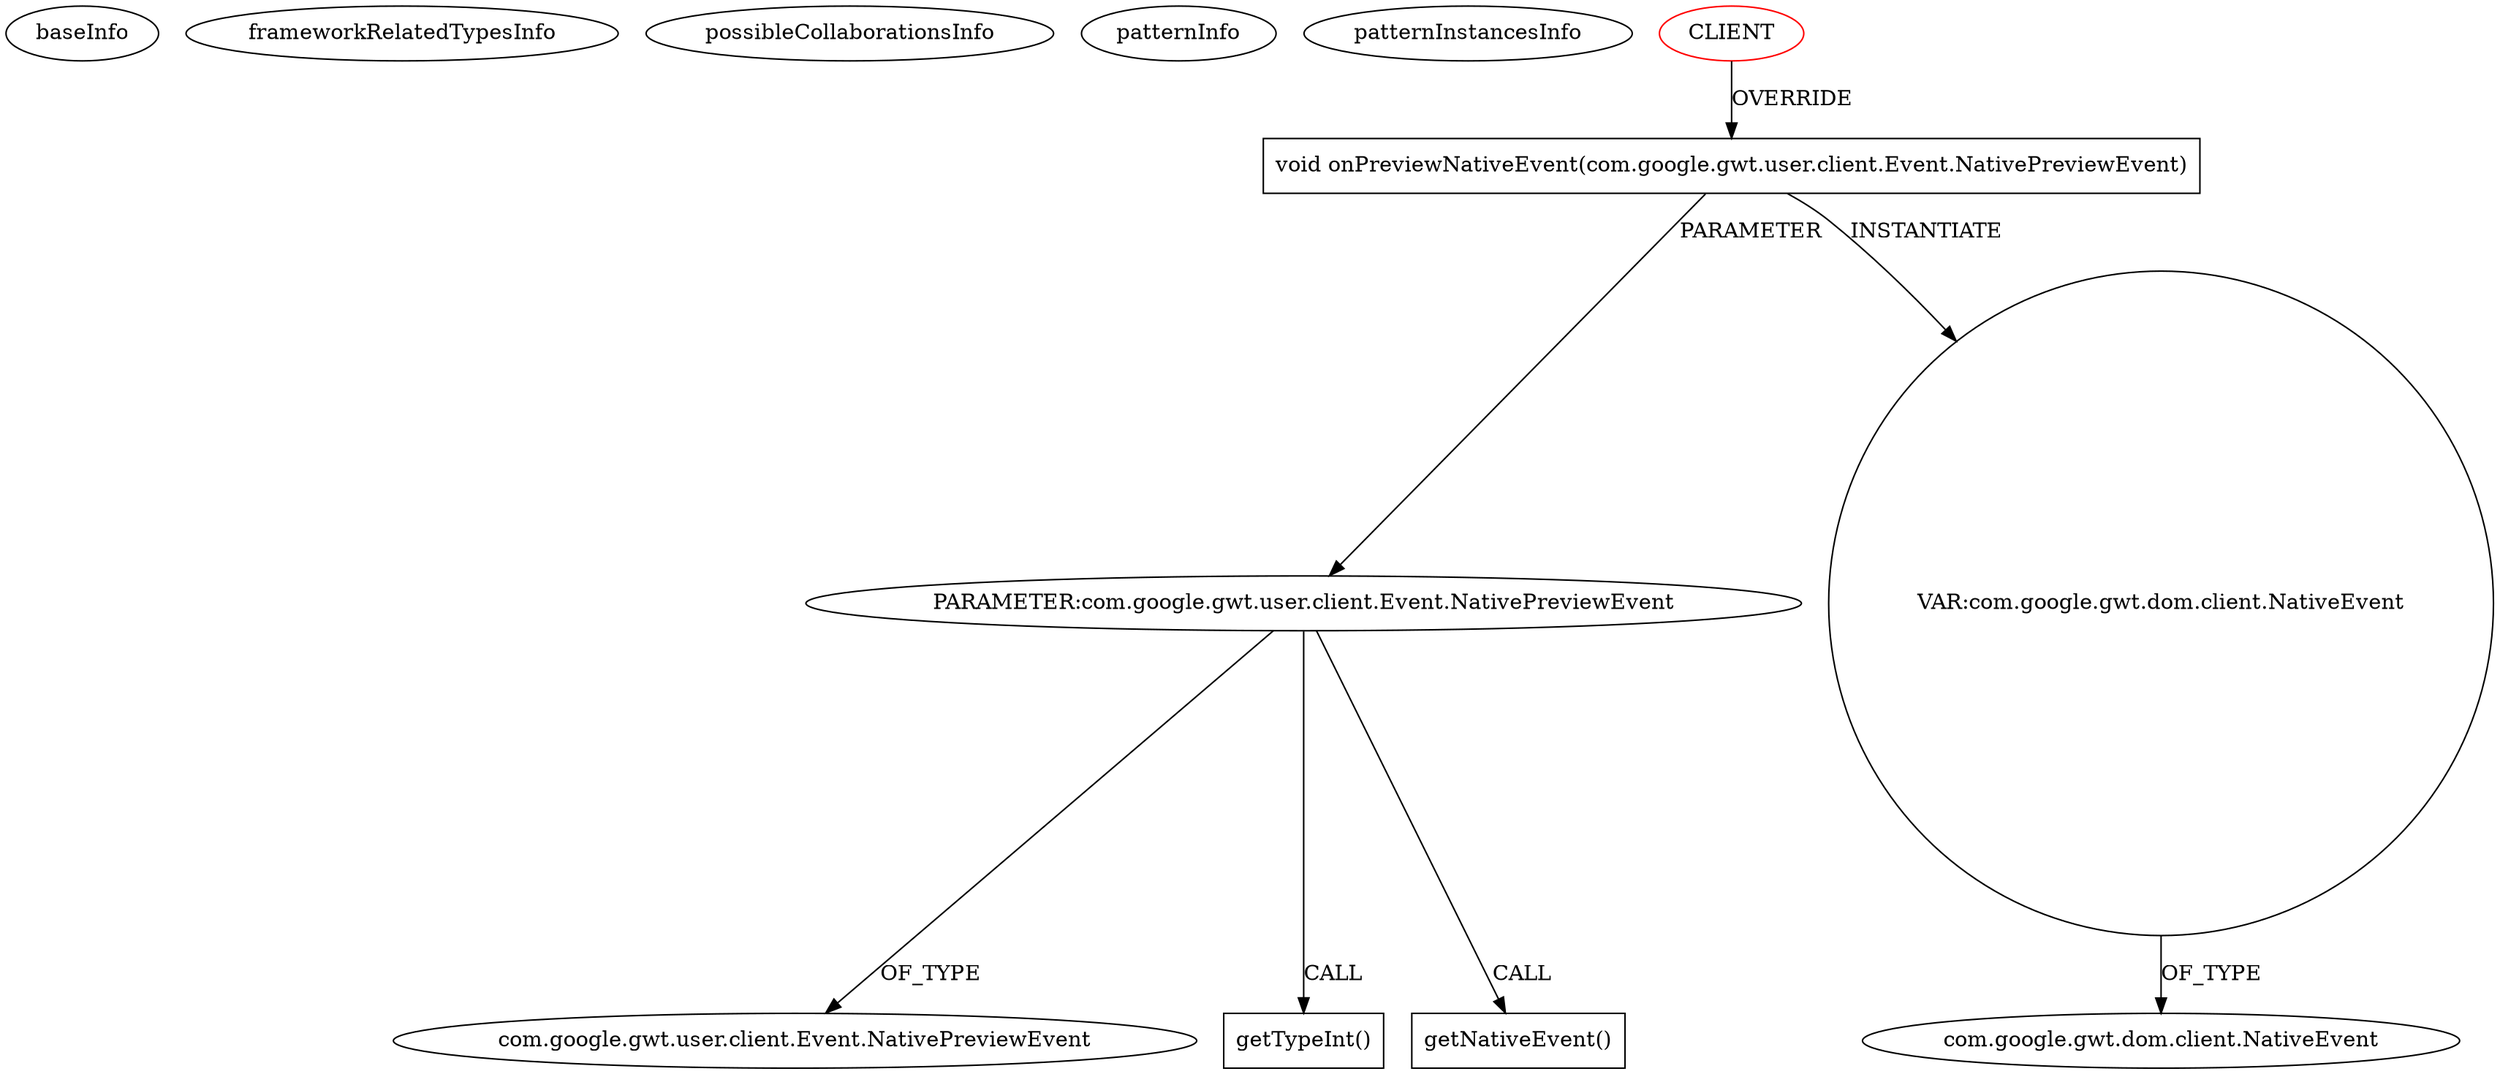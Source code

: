 digraph {
baseInfo[graphId=1376,category="pattern",isAnonymous=false,possibleRelation=false]
frameworkRelatedTypesInfo[]
possibleCollaborationsInfo[]
patternInfo[frequency=2.0,patternRootClient=0]
patternInstancesInfo[0="MainMain-ChatCafeine~/MainMain-ChatCafeine/ChatCafeine-master/ChatCafeine/src/sources/client/vue/coffeeRoom/DialogBoxVueUser.java~DialogBoxVueUser~261",1="joshuahe-MyWar~/joshuahe-MyWar/MyWar-master/src/com/joshua/client/MyWarController.java~MyWarController~3301"]
5[label="com.google.gwt.user.client.Event.NativePreviewEvent",vertexType="FRAMEWORK_CLASS_TYPE",isFrameworkType=false]
4[label="PARAMETER:com.google.gwt.user.client.Event.NativePreviewEvent",vertexType="PARAMETER_DECLARATION",isFrameworkType=false]
9[label="getTypeInt()",vertexType="INSIDE_CALL",isFrameworkType=false,shape=box]
3[label="void onPreviewNativeEvent(com.google.gwt.user.client.Event.NativePreviewEvent)",vertexType="OVERRIDING_METHOD_DECLARATION",isFrameworkType=false,shape=box]
0[label="CLIENT",vertexType="ROOT_CLIENT_CLASS_DECLARATION",isFrameworkType=false,color=red]
15[label="VAR:com.google.gwt.dom.client.NativeEvent",vertexType="VARIABLE_EXPRESION",isFrameworkType=false,shape=circle]
12[label="com.google.gwt.dom.client.NativeEvent",vertexType="FRAMEWORK_CLASS_TYPE",isFrameworkType=false]
19[label="getNativeEvent()",vertexType="INSIDE_CALL",isFrameworkType=false,shape=box]
4->5[label="OF_TYPE"]
4->19[label="CALL"]
4->9[label="CALL"]
3->4[label="PARAMETER"]
3->15[label="INSTANTIATE"]
0->3[label="OVERRIDE"]
15->12[label="OF_TYPE"]
}
